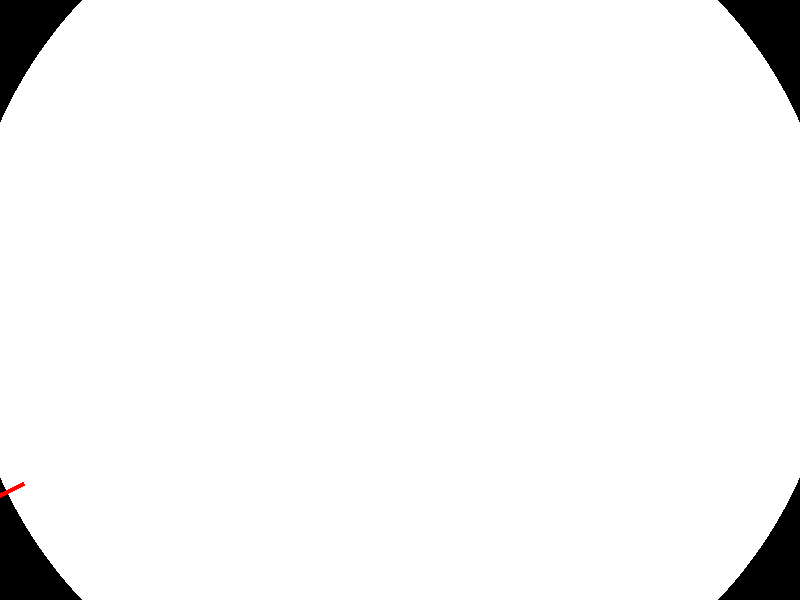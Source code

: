 #include "colors.inc"

camera {
  location <30, 10, -40>
  look_at <0, 0, 0,>
}

sphere
{
  <0, 0, 0>
  30
  hollow
  pigment {
    color rgbt 1
  }
  interior {
    media {
      scattering{ 4, .17 extinction .0001}
    }
  }
}

cylinder {
  <0, 0, 0>,
  <0, 50, 0>,
  0.1
  pigment { color Green }
}

cylinder {
  <0, 0, 0>,
  <50, -7, 0>,
  0.1
  pigment {color Blue}
}

cylinder {
 <0, 0, 0>,
 <0, -7, -50>,
 0.1
 pigment {color Red}
}

light_source {
  <100, 100, -100>,
  White
  media_interaction off
}

light_group {
  light_source {
    <0, 0, 0>
    White
    spotlight
    point_at <30, 10, -40>
  }
  global_lights off
}
